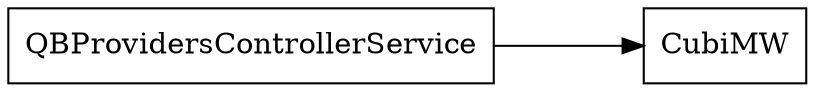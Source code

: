 digraph QBProvidersControllerService {
    node [URL="controlFlow/\N.html" shape=box]
    graph [layout="circo"]
    QBProvidersControllerService [URL="\N.html" root=true]

    QBProvidersControllerService -> CubiMW
}
